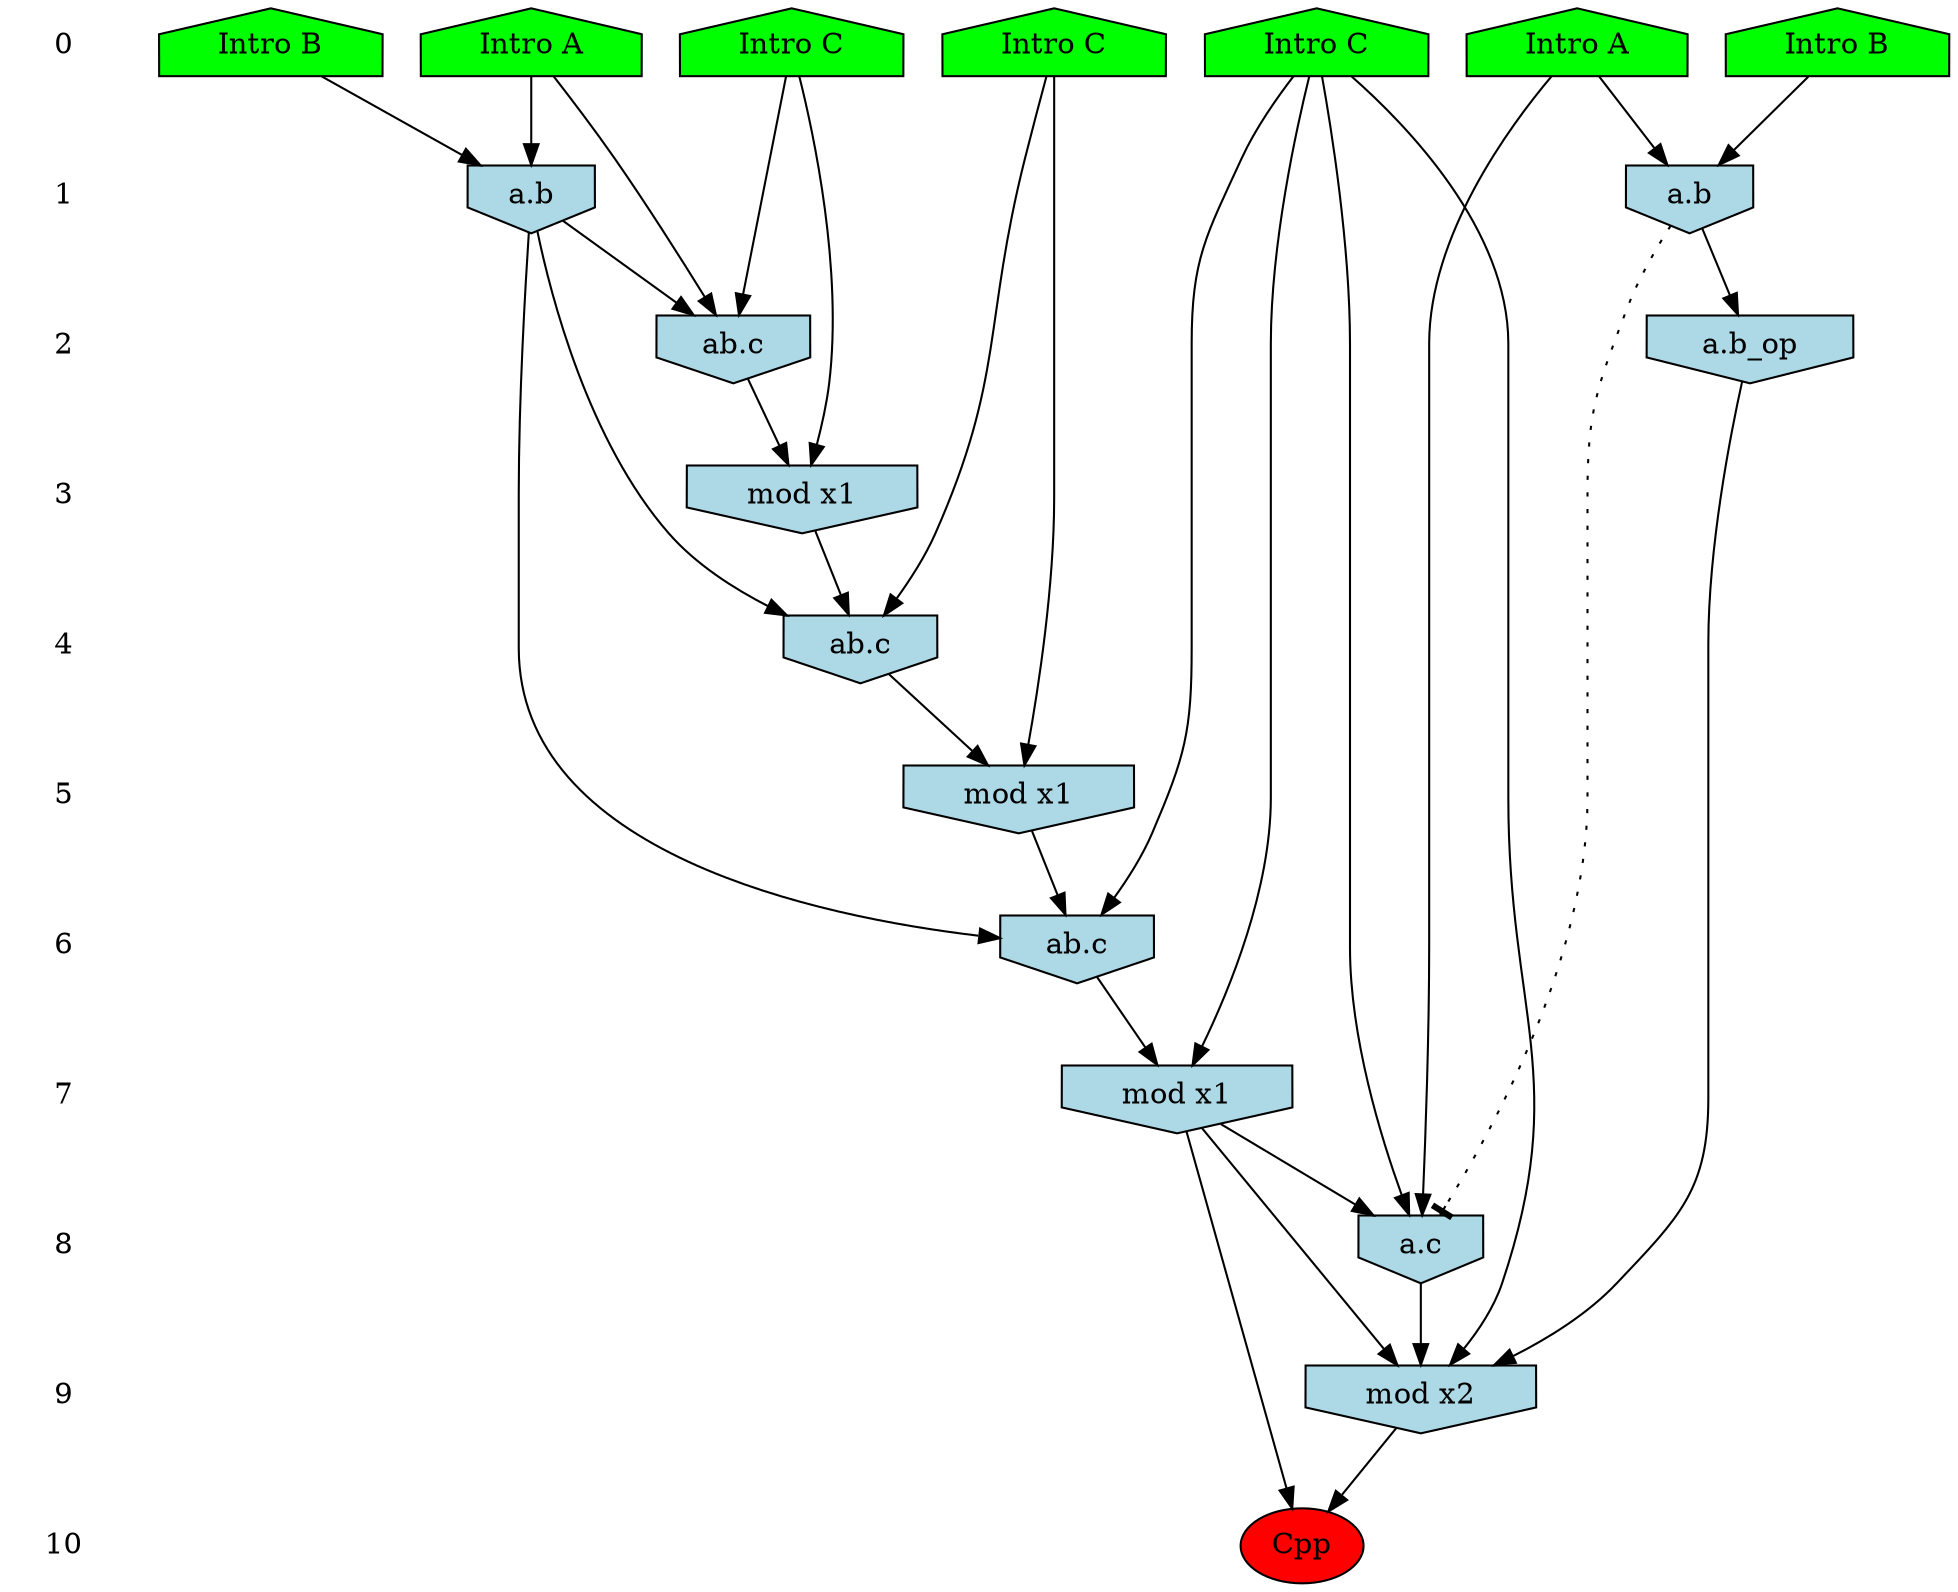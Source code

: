 /* Compression of 1 causal flows obtained in average at 1.634174E+01 t.u */
/* Compressed causal flows were: [2792] */
digraph G{
 ranksep=.5 ; 
{ rank = same ; "0" [shape=plaintext] ; node_1 [label ="Intro A", shape=house, style=filled, fillcolor=green] ;
node_2 [label ="Intro B", shape=house, style=filled, fillcolor=green] ;
node_3 [label ="Intro A", shape=house, style=filled, fillcolor=green] ;
node_4 [label ="Intro B", shape=house, style=filled, fillcolor=green] ;
node_5 [label ="Intro C", shape=house, style=filled, fillcolor=green] ;
node_6 [label ="Intro C", shape=house, style=filled, fillcolor=green] ;
node_7 [label ="Intro C", shape=house, style=filled, fillcolor=green] ;
}
{ rank = same ; "1" [shape=plaintext] ; node_8 [label="a.b", shape=invhouse, style=filled, fillcolor = lightblue] ;
node_16 [label="a.b", shape=invhouse, style=filled, fillcolor = lightblue] ;
}
{ rank = same ; "2" [shape=plaintext] ; node_9 [label="ab.c", shape=invhouse, style=filled, fillcolor = lightblue] ;
node_17 [label="a.b_op", shape=invhouse, style=filled, fillcolor = lightblue] ;
}
{ rank = same ; "3" [shape=plaintext] ; node_10 [label="mod x1", shape=invhouse, style=filled, fillcolor = lightblue] ;
}
{ rank = same ; "4" [shape=plaintext] ; node_11 [label="ab.c", shape=invhouse, style=filled, fillcolor = lightblue] ;
}
{ rank = same ; "5" [shape=plaintext] ; node_12 [label="mod x1", shape=invhouse, style=filled, fillcolor = lightblue] ;
}
{ rank = same ; "6" [shape=plaintext] ; node_13 [label="ab.c", shape=invhouse, style=filled, fillcolor = lightblue] ;
}
{ rank = same ; "7" [shape=plaintext] ; node_14 [label="mod x1", shape=invhouse, style=filled, fillcolor = lightblue] ;
}
{ rank = same ; "8" [shape=plaintext] ; node_15 [label="a.c", shape=invhouse, style=filled, fillcolor = lightblue] ;
}
{ rank = same ; "9" [shape=plaintext] ; node_18 [label="mod x2", shape=invhouse, style=filled, fillcolor = lightblue] ;
}
{ rank = same ; "10" [shape=plaintext] ; node_19 [label ="Cpp", style=filled, fillcolor=red] ;
}
"0" -> "1" [style="invis"]; 
"1" -> "2" [style="invis"]; 
"2" -> "3" [style="invis"]; 
"3" -> "4" [style="invis"]; 
"4" -> "5" [style="invis"]; 
"5" -> "6" [style="invis"]; 
"6" -> "7" [style="invis"]; 
"7" -> "8" [style="invis"]; 
"8" -> "9" [style="invis"]; 
"9" -> "10" [style="invis"]; 
node_1 -> node_8
node_2 -> node_8
node_1 -> node_9
node_5 -> node_9
node_8 -> node_9
node_5 -> node_10
node_9 -> node_10
node_7 -> node_11
node_8 -> node_11
node_10 -> node_11
node_7 -> node_12
node_11 -> node_12
node_6 -> node_13
node_8 -> node_13
node_12 -> node_13
node_6 -> node_14
node_13 -> node_14
node_3 -> node_15
node_6 -> node_15
node_14 -> node_15
node_3 -> node_16
node_4 -> node_16
node_16 -> node_17
node_6 -> node_18
node_14 -> node_18
node_15 -> node_18
node_17 -> node_18
node_14 -> node_19
node_18 -> node_19
node_16 -> node_15 [style=dotted, arrowhead = tee] 
}
/*
 Dot generation time: 0.000101
*/